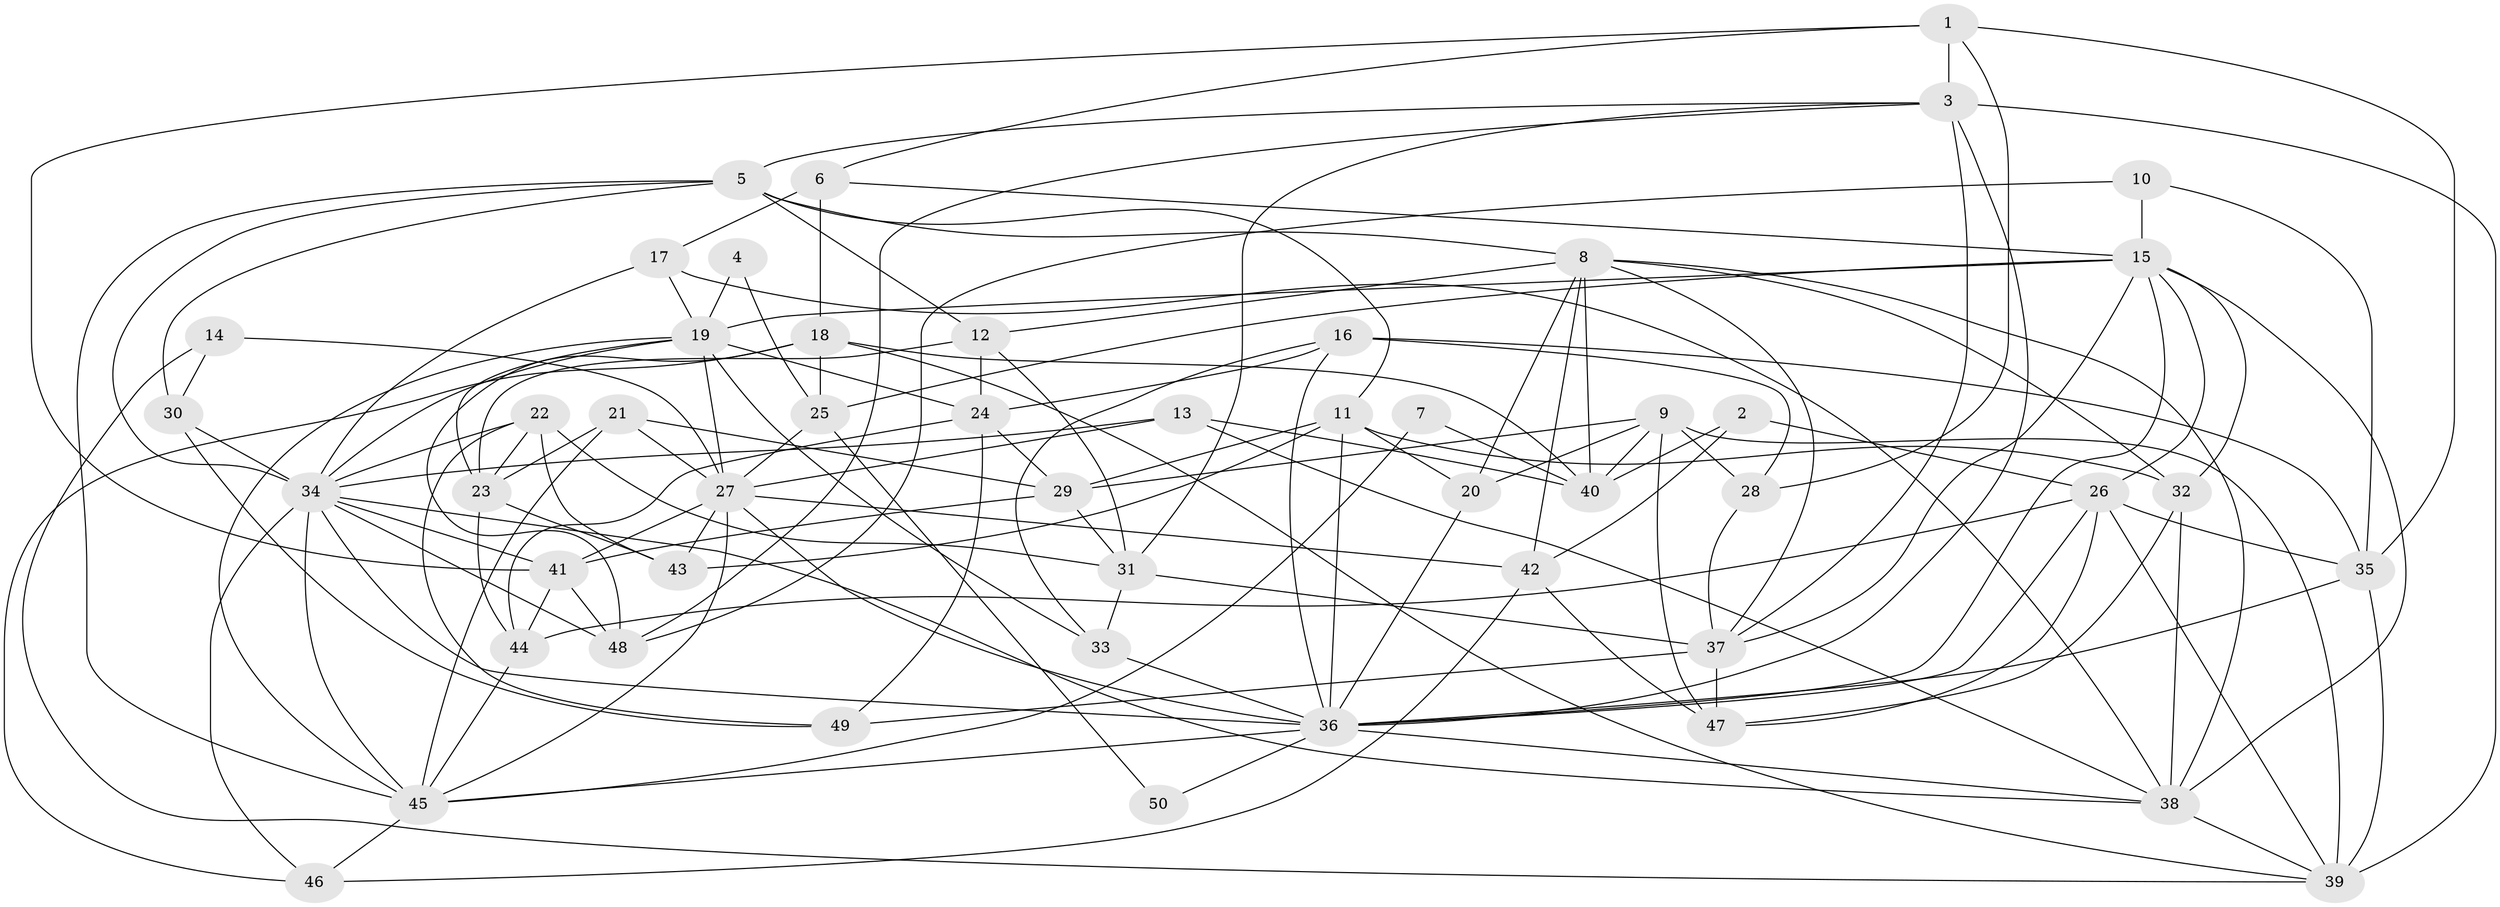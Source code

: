 // original degree distribution, {3: 0.29, 4: 0.27, 5: 0.18, 2: 0.12, 6: 0.09, 9: 0.01, 7: 0.04}
// Generated by graph-tools (version 1.1) at 2025/50/03/09/25 03:50:05]
// undirected, 50 vertices, 141 edges
graph export_dot {
graph [start="1"]
  node [color=gray90,style=filled];
  1;
  2;
  3;
  4;
  5;
  6;
  7;
  8;
  9;
  10;
  11;
  12;
  13;
  14;
  15;
  16;
  17;
  18;
  19;
  20;
  21;
  22;
  23;
  24;
  25;
  26;
  27;
  28;
  29;
  30;
  31;
  32;
  33;
  34;
  35;
  36;
  37;
  38;
  39;
  40;
  41;
  42;
  43;
  44;
  45;
  46;
  47;
  48;
  49;
  50;
  1 -- 3 [weight=1.0];
  1 -- 6 [weight=1.0];
  1 -- 28 [weight=1.0];
  1 -- 35 [weight=1.0];
  1 -- 41 [weight=1.0];
  2 -- 26 [weight=1.0];
  2 -- 40 [weight=1.0];
  2 -- 42 [weight=1.0];
  3 -- 5 [weight=1.0];
  3 -- 31 [weight=1.0];
  3 -- 36 [weight=1.0];
  3 -- 37 [weight=1.0];
  3 -- 39 [weight=2.0];
  3 -- 48 [weight=1.0];
  4 -- 19 [weight=1.0];
  4 -- 25 [weight=1.0];
  5 -- 8 [weight=1.0];
  5 -- 11 [weight=1.0];
  5 -- 12 [weight=1.0];
  5 -- 30 [weight=1.0];
  5 -- 34 [weight=1.0];
  5 -- 45 [weight=1.0];
  6 -- 15 [weight=1.0];
  6 -- 17 [weight=1.0];
  6 -- 18 [weight=1.0];
  7 -- 40 [weight=1.0];
  7 -- 45 [weight=1.0];
  8 -- 12 [weight=1.0];
  8 -- 20 [weight=1.0];
  8 -- 32 [weight=1.0];
  8 -- 37 [weight=1.0];
  8 -- 38 [weight=1.0];
  8 -- 40 [weight=1.0];
  8 -- 42 [weight=1.0];
  9 -- 20 [weight=1.0];
  9 -- 28 [weight=1.0];
  9 -- 29 [weight=1.0];
  9 -- 39 [weight=1.0];
  9 -- 40 [weight=1.0];
  9 -- 47 [weight=1.0];
  10 -- 15 [weight=1.0];
  10 -- 35 [weight=1.0];
  10 -- 48 [weight=1.0];
  11 -- 20 [weight=1.0];
  11 -- 29 [weight=1.0];
  11 -- 32 [weight=1.0];
  11 -- 36 [weight=1.0];
  11 -- 43 [weight=1.0];
  12 -- 23 [weight=1.0];
  12 -- 24 [weight=1.0];
  12 -- 31 [weight=1.0];
  13 -- 27 [weight=1.0];
  13 -- 34 [weight=1.0];
  13 -- 38 [weight=1.0];
  13 -- 40 [weight=1.0];
  14 -- 27 [weight=1.0];
  14 -- 30 [weight=1.0];
  14 -- 39 [weight=1.0];
  15 -- 19 [weight=1.0];
  15 -- 25 [weight=1.0];
  15 -- 26 [weight=1.0];
  15 -- 32 [weight=1.0];
  15 -- 36 [weight=1.0];
  15 -- 37 [weight=1.0];
  15 -- 38 [weight=1.0];
  16 -- 24 [weight=1.0];
  16 -- 28 [weight=1.0];
  16 -- 33 [weight=1.0];
  16 -- 35 [weight=2.0];
  16 -- 36 [weight=1.0];
  17 -- 19 [weight=1.0];
  17 -- 34 [weight=1.0];
  17 -- 38 [weight=1.0];
  18 -- 25 [weight=1.0];
  18 -- 39 [weight=1.0];
  18 -- 40 [weight=1.0];
  18 -- 46 [weight=1.0];
  18 -- 48 [weight=1.0];
  19 -- 23 [weight=1.0];
  19 -- 24 [weight=1.0];
  19 -- 27 [weight=1.0];
  19 -- 33 [weight=1.0];
  19 -- 34 [weight=1.0];
  19 -- 45 [weight=1.0];
  20 -- 36 [weight=1.0];
  21 -- 23 [weight=1.0];
  21 -- 27 [weight=1.0];
  21 -- 29 [weight=1.0];
  21 -- 45 [weight=1.0];
  22 -- 23 [weight=1.0];
  22 -- 31 [weight=1.0];
  22 -- 34 [weight=1.0];
  22 -- 43 [weight=1.0];
  22 -- 49 [weight=1.0];
  23 -- 43 [weight=1.0];
  23 -- 44 [weight=1.0];
  24 -- 29 [weight=1.0];
  24 -- 44 [weight=1.0];
  24 -- 49 [weight=1.0];
  25 -- 27 [weight=1.0];
  25 -- 50 [weight=1.0];
  26 -- 35 [weight=1.0];
  26 -- 36 [weight=1.0];
  26 -- 39 [weight=1.0];
  26 -- 44 [weight=1.0];
  26 -- 47 [weight=1.0];
  27 -- 36 [weight=1.0];
  27 -- 41 [weight=1.0];
  27 -- 42 [weight=1.0];
  27 -- 43 [weight=1.0];
  27 -- 45 [weight=1.0];
  28 -- 37 [weight=1.0];
  29 -- 31 [weight=1.0];
  29 -- 41 [weight=1.0];
  30 -- 34 [weight=1.0];
  30 -- 49 [weight=1.0];
  31 -- 33 [weight=1.0];
  31 -- 37 [weight=1.0];
  32 -- 38 [weight=1.0];
  32 -- 47 [weight=1.0];
  33 -- 36 [weight=1.0];
  34 -- 36 [weight=1.0];
  34 -- 38 [weight=1.0];
  34 -- 41 [weight=1.0];
  34 -- 45 [weight=1.0];
  34 -- 46 [weight=1.0];
  34 -- 48 [weight=1.0];
  35 -- 36 [weight=1.0];
  35 -- 39 [weight=1.0];
  36 -- 38 [weight=1.0];
  36 -- 45 [weight=1.0];
  36 -- 50 [weight=1.0];
  37 -- 47 [weight=1.0];
  37 -- 49 [weight=1.0];
  38 -- 39 [weight=1.0];
  41 -- 44 [weight=1.0];
  41 -- 48 [weight=1.0];
  42 -- 46 [weight=1.0];
  42 -- 47 [weight=1.0];
  44 -- 45 [weight=1.0];
  45 -- 46 [weight=1.0];
}

